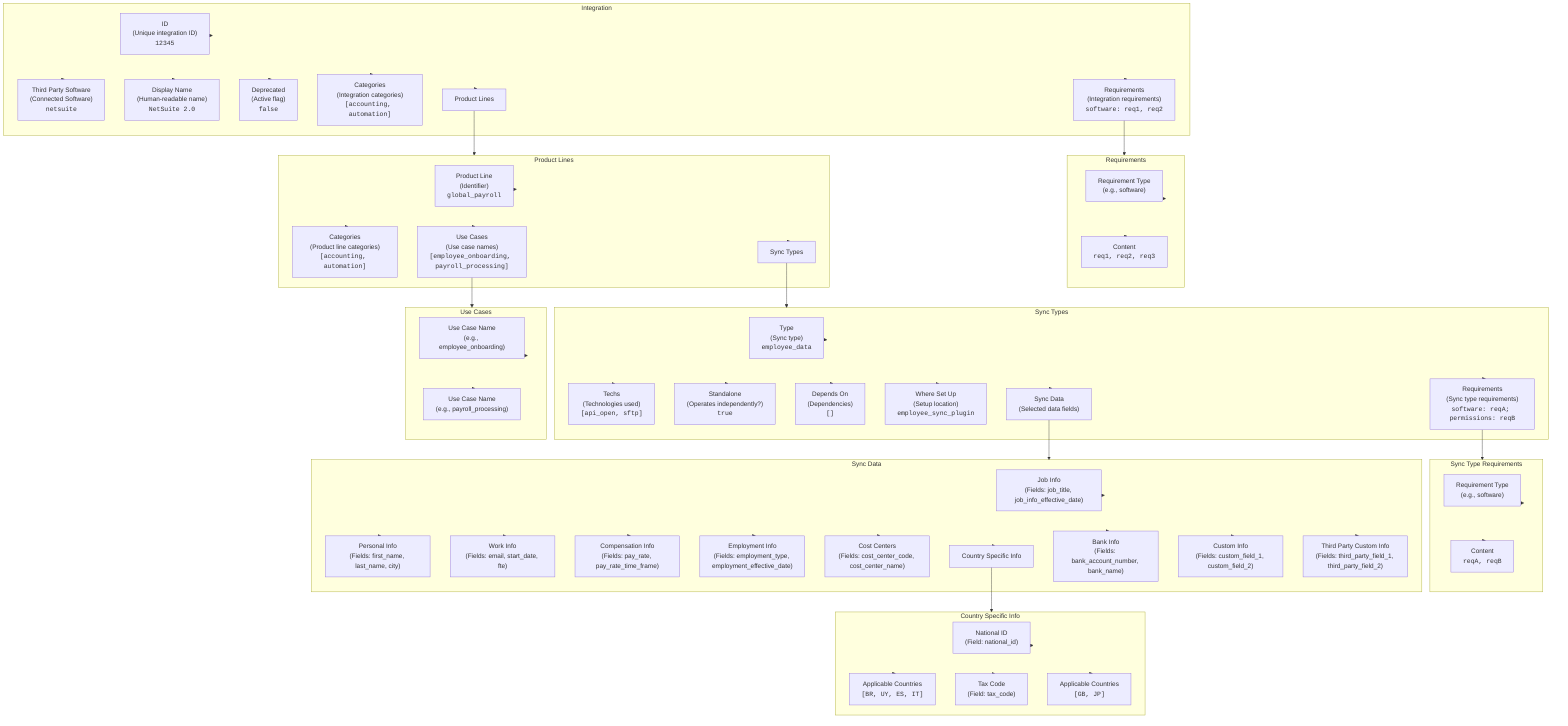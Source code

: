 flowchart TD
  %% Integration node and its properties
  subgraph Integration[Integration]
    A1["ID<br>(Unique integration ID)<br><code>12345</code>"]
    A2["Third Party Software<br>(Connected Software)<br><code>netsuite</code>"]
    A3["Display Name<br>(Human-readable name)<br><code>NetSuite 2.0</code>"]
    A4["Deprecated<br>(Active flag)<br><code>false</code>"]
    A5["Categories<br>(Integration categories)<br><code>[accounting, automation]</code>"]
    A6["Product Lines"]
    A7["Requirements<br>(Integration requirements)<br><code>software: req1, req2</code>"]
  end

  Integration --> A1
  Integration --> A2
  Integration --> A3
  Integration --> A4
  Integration --> A5
  Integration --> A6
  Integration --> A7

  %% Integration Requirements subgraph
  subgraph IR [Requirements]
    F1["Requirement Type<br>(e.g., software)"]
    F2["Content<br><code>req1, req2, req3</code>"]
  end
  A7 --> IR
  IR --> F1
  IR --> F2

  %% Product Lines subgraph
  subgraph PL [Product Lines]
    B1["Product Line<br>(Identifier)<br><code>global_payroll</code>"]
    B2["Categories<br>(Product line categories)<br><code>[accounting, automation]</code>"]
    B3["Sync Types"]
    B4["Use Cases<br>(Use case names)<br><code>[employee_onboarding, payroll_processing]</code>"]
  end
  A6 --> PL
  PL --> B1
  PL --> B2
  PL --> B3
  PL --> B4

  %% Sync Types subgraph
  subgraph ST [Sync Types]
    C1["Type<br>(Sync type)<br><code>employee_data</code>"]
    C2["Techs<br>(Technologies used)<br><code>[api_open, sftp]</code>"]
    C3["Standalone<br>(Operates independently?)<br><code>true</code>"]
    C4["Depends On<br>(Dependencies)<br><code>[]</code>"]
    C5["Where Set Up<br>(Setup location)<br><code>employee_sync_plugin</code>"]
    C6["Requirements<br>(Sync type requirements)<br><code>software: reqA; permissions: reqB</code>"]
    C7["Sync Data<br>(Selected data fields)"]
  end
  B3 --> ST
  ST --> C1
  ST --> C2
  ST --> C3
  ST --> C4
  ST --> C5
  ST --> C6
  ST --> C7

  %% Sync Type Requirements subgraph
  subgraph STR [Sync Type Requirements]
    R1["Requirement Type<br>(e.g., software)"]
    R2["Content<br><code>reqA, reqB</code>"]
  end
  C6 --> STR
  STR --> R1
  STR --> R2

  %% Sync Data subgraph
  subgraph SD [Sync Data]
    D1["Job Info<br>(Fields: job_title, job_info_effective_date)"]
    D2["Personal Info<br>(Fields: first_name, last_name, city)"]
    D3["Work Info<br>(Fields: email, start_date, fte)"]
    D4["Compensation Info<br>(Fields: pay_rate, pay_rate_time_frame)"]
    D5["Employment Info<br>(Fields: employment_type, employment_effective_date)"]
    D6["Cost Centers<br>(Fields: cost_center_code, cost_center_name)"]
    D7["Country Specific Info"]
    D8["Bank Info<br>(Fields: bank_account_number, bank_name)"]
    D9["Custom Info<br>(Fields: custom_field_1, custom_field_2)"]
    D10["Third Party Custom Info<br>(Fields: third_party_field_1, third_party_field_2)"]
  end
  C7 --> SD
  SD --> D1
  SD --> D2
  SD --> D3
  SD --> D4
  SD --> D5
  SD --> D6
  SD --> D7
  SD --> D8
  SD --> D9
  SD --> D10

  %% Expand Country Specific Info
  subgraph CSI [Country Specific Info]
    E1["National ID<br>(Field: national_id)"]
    E2["Applicable Countries<br><code>[BR, UY, ES, IT]</code>"]
    E3["Tax Code<br>(Field: tax_code)"]
    E4["Applicable Countries<br><code>[GB, JP]</code>"]
  end
  D7 --> CSI
  CSI --> E1
  CSI --> E2
  CSI --> E3
  CSI --> E4

  %% Product Line Use Cases subgraph (minimal use case references)
  subgraph UC_Min [Use Cases]
    U1["Use Case Name<br>(e.g., employee_onboarding)"]
    U2["Use Case Name<br>(e.g., payroll_processing)"]
  end
  B4 --> UC_Min
  UC_Min --> U1
  UC_Min --> U2